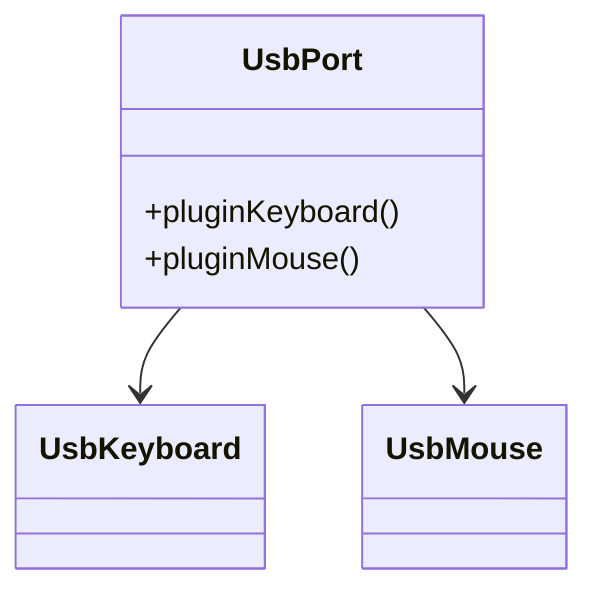 classDiagram
  class UsbKeyboard
  class UsbMouse
  class UsbPort {
    +pluginKeyboard()
    +pluginMouse()
  }
  UsbPort --> UsbKeyboard
  UsbPort --> UsbMouse